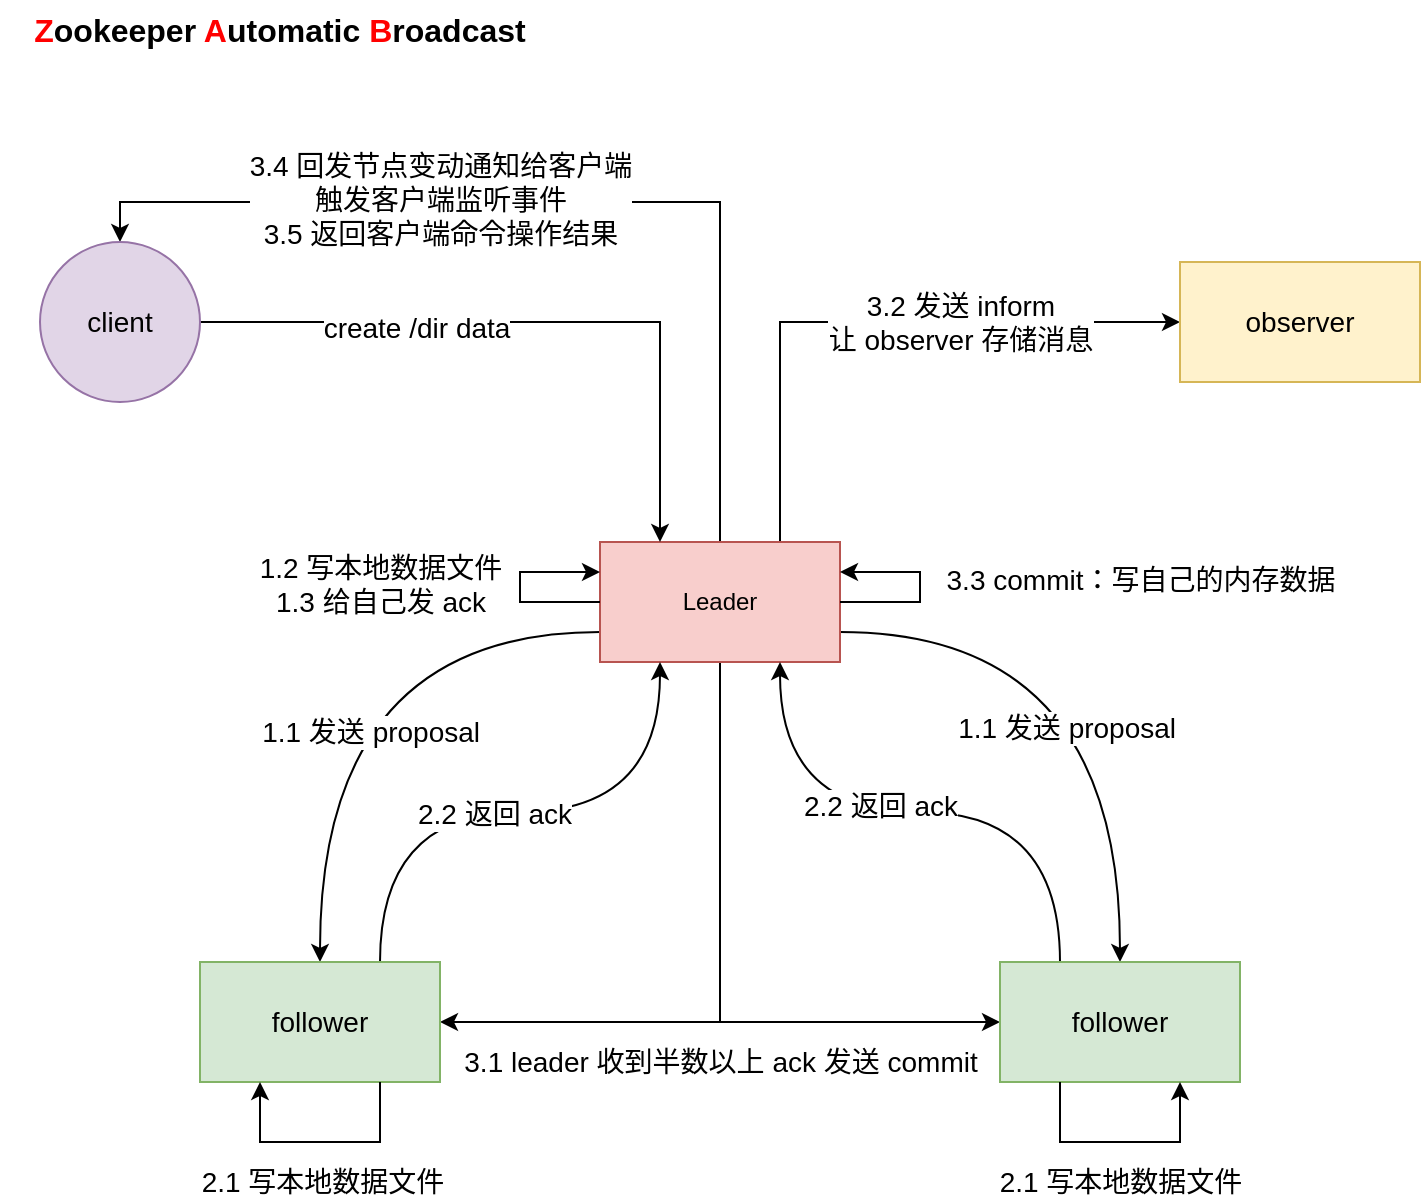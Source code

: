 <mxfile version="16.5.6" type="github">
  <diagram id="41MA47KTLDowxNQhfgmk" name="Page-1">
    <mxGraphModel dx="1078" dy="665" grid="1" gridSize="10" guides="1" tooltips="1" connect="1" arrows="1" fold="1" page="1" pageScale="1" pageWidth="827" pageHeight="1169" math="0" shadow="0">
      <root>
        <mxCell id="0" />
        <mxCell id="1" parent="0" />
        <mxCell id="O_qSc8QEX75YnrICupum-3" style="edgeStyle=orthogonalEdgeStyle;curved=1;rounded=0;orthogonalLoop=1;jettySize=auto;html=1;exitX=0;exitY=0.75;exitDx=0;exitDy=0;fontFamily=Helvetica;fontSize=14;fontColor=#FF0000;startArrow=none;startFill=0;strokeColor=#000000;" edge="1" parent="1" source="SIBeIkNMfZndijGRM75Y-1" target="O_qSc8QEX75YnrICupum-1">
          <mxGeometry relative="1" as="geometry" />
        </mxCell>
        <mxCell id="O_qSc8QEX75YnrICupum-5" value="1.1 发送 proposal&amp;nbsp;&lt;span style=&quot;font-family: monospace ; font-size: 0px ; background-color: rgb(248 , 249 , 250)&quot;&gt;%3CmxGraphModel%3E%3Croot%3E%3CmxCell%20id%3D%220%22%2F%3E%3CmxCell%20id%3D%221%22%20parent%3D%220%22%2F%3E%3CmxCell%20id%3D%222%22%20value%3D%22follower%22%20style%3D%22rounded%3D0%3BwhiteSpace%3Dwrap%3Bhtml%3D1%3BfontFamily%3DHelvetica%3BfontSize%3D14%3BstrokeColor%3D%2382b366%3BfillColor%3D%23d5e8d4%3B%22%20vertex%3D%221%22%20parent%3D%221%22%3E%3CmxGeometry%20x%3D%22140%22%20y%3D%22440%22%20width%3D%22120%22%20height%3D%2260%22%20as%3D%22geometry%22%2F%3E%3C%2FmxCell%3E%3C%2Froot%3E%3C%2FmxGraphModel%3E&lt;/span&gt;" style="edgeLabel;html=1;align=center;verticalAlign=middle;resizable=0;points=[];fontSize=14;fontFamily=Helvetica;fontColor=#000000;" vertex="1" connectable="0" parent="O_qSc8QEX75YnrICupum-3">
          <mxGeometry x="0.241" y="27" relative="1" as="geometry">
            <mxPoint as="offset" />
          </mxGeometry>
        </mxCell>
        <mxCell id="O_qSc8QEX75YnrICupum-4" style="edgeStyle=orthogonalEdgeStyle;curved=1;rounded=0;orthogonalLoop=1;jettySize=auto;html=1;exitX=1;exitY=0.75;exitDx=0;exitDy=0;fontFamily=Helvetica;fontSize=14;fontColor=#FF0000;startArrow=none;startFill=0;strokeColor=#000000;" edge="1" parent="1" source="SIBeIkNMfZndijGRM75Y-1" target="O_qSc8QEX75YnrICupum-2">
          <mxGeometry relative="1" as="geometry" />
        </mxCell>
        <mxCell id="O_qSc8QEX75YnrICupum-6" value="1.1 发送 proposal&amp;nbsp;&lt;span style=&quot;font-family: monospace ; font-size: 0px ; background-color: rgb(248 , 249 , 250)&quot;&gt;%3CmxGraphModel%3E%3Croot%3E%3CmxCell%20id%3D%220%22%2F%3E%3CmxCell%20id%3D%221%22%20parent%3D%220%22%2F%3E%3CmxCell%20id%3D%222%22%20value%3D%22follower%22%20style%3D%22rounded%3D0%3BwhiteSpace%3Dwrap%3Bhtml%3D1%3BfontFamily%3DHelvetica%3BfontSize%3D14%3BstrokeColor%3D%2382b366%3BfillColor%3D%23d5e8d4%3B%22%20vertex%3D%221%22%20parent%3D%221%22%3E%3CmxGeometry%20x%3D%22140%22%20y%3D%22440%22%20width%3D%22120%22%20height%3D%2260%22%20as%3D%22geometry%22%2F%3E%3C%2FmxCell%3E%3C%2Froot%3E%3C%2FmxGraphModel%3E&lt;/span&gt;" style="edgeLabel;html=1;align=center;verticalAlign=middle;resizable=0;points=[];fontSize=14;fontFamily=Helvetica;fontColor=#000000;" vertex="1" connectable="0" parent="O_qSc8QEX75YnrICupum-4">
          <mxGeometry x="0.23" y="-25" relative="1" as="geometry">
            <mxPoint as="offset" />
          </mxGeometry>
        </mxCell>
        <mxCell id="O_qSc8QEX75YnrICupum-22" style="rounded=0;orthogonalLoop=1;jettySize=auto;html=1;exitX=0.5;exitY=1;exitDx=0;exitDy=0;entryX=1;entryY=0.5;entryDx=0;entryDy=0;fontFamily=Helvetica;fontSize=14;fontColor=#000000;startArrow=none;startFill=0;strokeColor=#000000;edgeStyle=orthogonalEdgeStyle;" edge="1" parent="1" source="SIBeIkNMfZndijGRM75Y-1" target="O_qSc8QEX75YnrICupum-1">
          <mxGeometry relative="1" as="geometry" />
        </mxCell>
        <mxCell id="O_qSc8QEX75YnrICupum-24" value="3.1 leader 收到半数以上 ack 发送 commit" style="edgeLabel;html=1;align=center;verticalAlign=middle;resizable=0;points=[];fontSize=14;fontFamily=Helvetica;fontColor=#000000;" vertex="1" connectable="0" parent="O_qSc8QEX75YnrICupum-22">
          <mxGeometry x="0.226" relative="1" as="geometry">
            <mxPoint x="16" y="20" as="offset" />
          </mxGeometry>
        </mxCell>
        <mxCell id="O_qSc8QEX75YnrICupum-23" style="edgeStyle=orthogonalEdgeStyle;rounded=0;orthogonalLoop=1;jettySize=auto;html=1;exitX=0.5;exitY=1;exitDx=0;exitDy=0;entryX=0;entryY=0.5;entryDx=0;entryDy=0;fontFamily=Helvetica;fontSize=14;fontColor=#000000;startArrow=none;startFill=0;strokeColor=#000000;" edge="1" parent="1" source="SIBeIkNMfZndijGRM75Y-1" target="O_qSc8QEX75YnrICupum-2">
          <mxGeometry relative="1" as="geometry" />
        </mxCell>
        <mxCell id="O_qSc8QEX75YnrICupum-26" style="edgeStyle=orthogonalEdgeStyle;rounded=0;orthogonalLoop=1;jettySize=auto;html=1;exitX=0.75;exitY=0;exitDx=0;exitDy=0;entryX=0;entryY=0.5;entryDx=0;entryDy=0;fontFamily=Helvetica;fontSize=14;fontColor=#000000;startArrow=none;startFill=0;strokeColor=#000000;" edge="1" parent="1" source="SIBeIkNMfZndijGRM75Y-1" target="O_qSc8QEX75YnrICupum-25">
          <mxGeometry relative="1" as="geometry" />
        </mxCell>
        <mxCell id="O_qSc8QEX75YnrICupum-27" value="3.2 发送 inform&lt;br&gt;让 observer 存储消息" style="edgeLabel;html=1;align=center;verticalAlign=middle;resizable=0;points=[];fontSize=14;fontFamily=Helvetica;fontColor=#000000;" vertex="1" connectable="0" parent="O_qSc8QEX75YnrICupum-26">
          <mxGeometry x="0.045" y="2" relative="1" as="geometry">
            <mxPoint x="38" y="2" as="offset" />
          </mxGeometry>
        </mxCell>
        <mxCell id="O_qSc8QEX75YnrICupum-31" style="edgeStyle=orthogonalEdgeStyle;rounded=0;orthogonalLoop=1;jettySize=auto;html=1;exitX=0.5;exitY=0;exitDx=0;exitDy=0;entryX=0.5;entryY=0;entryDx=0;entryDy=0;fontFamily=Helvetica;fontSize=14;fontColor=#000000;startArrow=none;startFill=0;strokeColor=#000000;" edge="1" parent="1" source="SIBeIkNMfZndijGRM75Y-1" target="O_qSc8QEX75YnrICupum-28">
          <mxGeometry relative="1" as="geometry" />
        </mxCell>
        <mxCell id="O_qSc8QEX75YnrICupum-32" value="3.4 回发节点变动通知给客户端&lt;br&gt;触发客户端监听事件&lt;br&gt;3.5 返回客户端命令操作结果" style="edgeLabel;html=1;align=center;verticalAlign=middle;resizable=0;points=[];fontSize=14;fontFamily=Helvetica;fontColor=#000000;" vertex="1" connectable="0" parent="O_qSc8QEX75YnrICupum-31">
          <mxGeometry x="0.465" y="-1" relative="1" as="geometry">
            <mxPoint x="49" as="offset" />
          </mxGeometry>
        </mxCell>
        <mxCell id="SIBeIkNMfZndijGRM75Y-1" value="Leader" style="rounded=0;whiteSpace=wrap;html=1;fillColor=#f8cecc;strokeColor=#b85450;" parent="1" vertex="1">
          <mxGeometry x="360" y="311" width="120" height="60" as="geometry" />
        </mxCell>
        <mxCell id="O_qSc8QEX75YnrICupum-18" style="edgeStyle=orthogonalEdgeStyle;rounded=0;orthogonalLoop=1;jettySize=auto;html=1;exitX=0.75;exitY=0;exitDx=0;exitDy=0;entryX=0.25;entryY=1;entryDx=0;entryDy=0;fontFamily=Helvetica;fontSize=14;fontColor=#000000;startArrow=none;startFill=0;strokeColor=#000000;curved=1;" edge="1" parent="1" source="O_qSc8QEX75YnrICupum-1" target="SIBeIkNMfZndijGRM75Y-1">
          <mxGeometry relative="1" as="geometry" />
        </mxCell>
        <mxCell id="O_qSc8QEX75YnrICupum-19" value="2.2 返回 ack" style="edgeLabel;html=1;align=center;verticalAlign=middle;resizable=0;points=[];fontSize=14;fontFamily=Helvetica;fontColor=#000000;" vertex="1" connectable="0" parent="O_qSc8QEX75YnrICupum-18">
          <mxGeometry x="-0.093" y="-1" relative="1" as="geometry">
            <mxPoint as="offset" />
          </mxGeometry>
        </mxCell>
        <mxCell id="O_qSc8QEX75YnrICupum-1" value="follower" style="rounded=0;whiteSpace=wrap;html=1;fontFamily=Helvetica;fontSize=14;strokeColor=#82b366;fillColor=#d5e8d4;" vertex="1" parent="1">
          <mxGeometry x="160" y="521" width="120" height="60" as="geometry" />
        </mxCell>
        <mxCell id="O_qSc8QEX75YnrICupum-20" style="edgeStyle=orthogonalEdgeStyle;curved=1;rounded=0;orthogonalLoop=1;jettySize=auto;html=1;exitX=0.25;exitY=0;exitDx=0;exitDy=0;entryX=0.75;entryY=1;entryDx=0;entryDy=0;fontFamily=Helvetica;fontSize=14;fontColor=#000000;startArrow=none;startFill=0;strokeColor=#000000;" edge="1" parent="1" source="O_qSc8QEX75YnrICupum-2" target="SIBeIkNMfZndijGRM75Y-1">
          <mxGeometry relative="1" as="geometry" />
        </mxCell>
        <mxCell id="O_qSc8QEX75YnrICupum-21" value="2.2 返回 ack" style="edgeLabel;html=1;align=center;verticalAlign=middle;resizable=0;points=[];fontSize=14;fontFamily=Helvetica;fontColor=#000000;" vertex="1" connectable="0" parent="O_qSc8QEX75YnrICupum-20">
          <mxGeometry x="0.137" y="-3" relative="1" as="geometry">
            <mxPoint as="offset" />
          </mxGeometry>
        </mxCell>
        <mxCell id="O_qSc8QEX75YnrICupum-2" value="follower" style="rounded=0;whiteSpace=wrap;html=1;fontFamily=Helvetica;fontSize=14;strokeColor=#82b366;fillColor=#d5e8d4;" vertex="1" parent="1">
          <mxGeometry x="560" y="521" width="120" height="60" as="geometry" />
        </mxCell>
        <mxCell id="O_qSc8QEX75YnrICupum-8" style="edgeStyle=orthogonalEdgeStyle;rounded=0;orthogonalLoop=1;jettySize=auto;html=1;exitX=0;exitY=0.5;exitDx=0;exitDy=0;entryX=0;entryY=0.25;entryDx=0;entryDy=0;fontFamily=Helvetica;fontSize=14;fontColor=#000000;startArrow=none;startFill=0;strokeColor=#000000;" edge="1" parent="1" source="SIBeIkNMfZndijGRM75Y-1" target="SIBeIkNMfZndijGRM75Y-1">
          <mxGeometry relative="1" as="geometry">
            <Array as="points">
              <mxPoint x="320" y="341" />
              <mxPoint x="320" y="326" />
            </Array>
          </mxGeometry>
        </mxCell>
        <mxCell id="O_qSc8QEX75YnrICupum-9" value="1.2 写本地数据文件&lt;br&gt;1.3 给自己发 ack" style="edgeLabel;html=1;align=center;verticalAlign=middle;resizable=0;points=[];fontSize=14;fontFamily=Helvetica;fontColor=#000000;" vertex="1" connectable="0" parent="O_qSc8QEX75YnrICupum-8">
          <mxGeometry x="0.043" y="1" relative="1" as="geometry">
            <mxPoint x="-69" as="offset" />
          </mxGeometry>
        </mxCell>
        <mxCell id="O_qSc8QEX75YnrICupum-10" style="edgeStyle=orthogonalEdgeStyle;rounded=0;orthogonalLoop=1;jettySize=auto;html=1;exitX=1;exitY=0.5;exitDx=0;exitDy=0;entryX=1;entryY=0.25;entryDx=0;entryDy=0;fontFamily=Helvetica;fontSize=14;fontColor=#000000;startArrow=none;startFill=0;strokeColor=#000000;" edge="1" parent="1" source="SIBeIkNMfZndijGRM75Y-1" target="SIBeIkNMfZndijGRM75Y-1">
          <mxGeometry relative="1" as="geometry">
            <Array as="points">
              <mxPoint x="520" y="341" />
              <mxPoint x="520" y="326" />
            </Array>
          </mxGeometry>
        </mxCell>
        <mxCell id="O_qSc8QEX75YnrICupum-11" value="3.3 commit：写自己的内存数据" style="edgeLabel;html=1;align=center;verticalAlign=middle;resizable=0;points=[];fontSize=14;fontFamily=Helvetica;fontColor=#000000;" vertex="1" connectable="0" parent="O_qSc8QEX75YnrICupum-10">
          <mxGeometry x="0.269" y="4" relative="1" as="geometry">
            <mxPoint x="115" as="offset" />
          </mxGeometry>
        </mxCell>
        <mxCell id="O_qSc8QEX75YnrICupum-12" style="edgeStyle=orthogonalEdgeStyle;rounded=0;orthogonalLoop=1;jettySize=auto;html=1;exitX=0.75;exitY=1;exitDx=0;exitDy=0;entryX=0.25;entryY=1;entryDx=0;entryDy=0;fontFamily=Helvetica;fontSize=14;fontColor=#000000;startArrow=none;startFill=0;strokeColor=#000000;" edge="1" parent="1" source="O_qSc8QEX75YnrICupum-1" target="O_qSc8QEX75YnrICupum-1">
          <mxGeometry relative="1" as="geometry">
            <Array as="points">
              <mxPoint x="250" y="611" />
              <mxPoint x="190" y="611" />
            </Array>
          </mxGeometry>
        </mxCell>
        <mxCell id="O_qSc8QEX75YnrICupum-13" value="2.1 写本地数据文件" style="edgeLabel;html=1;align=center;verticalAlign=middle;resizable=0;points=[];fontSize=14;fontFamily=Helvetica;fontColor=#000000;" vertex="1" connectable="0" parent="O_qSc8QEX75YnrICupum-12">
          <mxGeometry x="0.073" y="1" relative="1" as="geometry">
            <mxPoint x="5" y="19" as="offset" />
          </mxGeometry>
        </mxCell>
        <mxCell id="O_qSc8QEX75YnrICupum-14" style="edgeStyle=orthogonalEdgeStyle;rounded=0;orthogonalLoop=1;jettySize=auto;html=1;exitX=0.25;exitY=1;exitDx=0;exitDy=0;entryX=0.75;entryY=1;entryDx=0;entryDy=0;fontFamily=Helvetica;fontSize=14;fontColor=#000000;startArrow=none;startFill=0;strokeColor=#000000;" edge="1" parent="1" source="O_qSc8QEX75YnrICupum-2" target="O_qSc8QEX75YnrICupum-2">
          <mxGeometry relative="1" as="geometry">
            <Array as="points">
              <mxPoint x="590" y="611" />
              <mxPoint x="650" y="611" />
            </Array>
          </mxGeometry>
        </mxCell>
        <mxCell id="O_qSc8QEX75YnrICupum-17" value="2.1 写本地数据文件" style="edgeLabel;html=1;align=center;verticalAlign=middle;resizable=0;points=[];fontSize=14;fontFamily=Helvetica;fontColor=#000000;" vertex="1" connectable="0" parent="O_qSc8QEX75YnrICupum-14">
          <mxGeometry x="-0.255" y="2" relative="1" as="geometry">
            <mxPoint x="15" y="22" as="offset" />
          </mxGeometry>
        </mxCell>
        <mxCell id="O_qSc8QEX75YnrICupum-25" value="observer" style="rounded=0;whiteSpace=wrap;html=1;fontFamily=Helvetica;fontSize=14;strokeColor=#d6b656;fillColor=#fff2cc;" vertex="1" parent="1">
          <mxGeometry x="650" y="171" width="120" height="60" as="geometry" />
        </mxCell>
        <mxCell id="O_qSc8QEX75YnrICupum-29" style="edgeStyle=orthogonalEdgeStyle;rounded=0;orthogonalLoop=1;jettySize=auto;html=1;exitX=1;exitY=0.5;exitDx=0;exitDy=0;entryX=0.25;entryY=0;entryDx=0;entryDy=0;fontFamily=Helvetica;fontSize=14;fontColor=#000000;startArrow=none;startFill=0;strokeColor=#000000;" edge="1" parent="1" source="O_qSc8QEX75YnrICupum-28" target="SIBeIkNMfZndijGRM75Y-1">
          <mxGeometry relative="1" as="geometry" />
        </mxCell>
        <mxCell id="O_qSc8QEX75YnrICupum-30" value="create /dir data" style="edgeLabel;html=1;align=center;verticalAlign=middle;resizable=0;points=[];fontSize=14;fontFamily=Helvetica;fontColor=#000000;" vertex="1" connectable="0" parent="O_qSc8QEX75YnrICupum-29">
          <mxGeometry x="-0.368" y="-3" relative="1" as="geometry">
            <mxPoint as="offset" />
          </mxGeometry>
        </mxCell>
        <mxCell id="O_qSc8QEX75YnrICupum-28" value="client" style="ellipse;whiteSpace=wrap;html=1;aspect=fixed;rounded=0;fontFamily=Helvetica;fontSize=14;strokeColor=#9673a6;fillColor=#e1d5e7;" vertex="1" parent="1">
          <mxGeometry x="80" y="161" width="80" height="80" as="geometry" />
        </mxCell>
        <mxCell id="O_qSc8QEX75YnrICupum-34" value="&lt;span style=&quot;text-align: left; font-size: 16px;&quot;&gt;&lt;b style=&quot;font-size: 16px;&quot;&gt;&lt;font color=&quot;#ff0000&quot; style=&quot;font-size: 16px;&quot;&gt;Z&lt;/font&gt;ookeeper &lt;font color=&quot;#ff0000&quot; style=&quot;font-size: 16px;&quot;&gt;A&lt;/font&gt;utomatic &lt;font color=&quot;#ff0000&quot; style=&quot;font-size: 16px;&quot;&gt;B&lt;/font&gt;roadcast&lt;/b&gt;&lt;/span&gt;" style="text;html=1;strokeColor=none;fillColor=none;align=center;verticalAlign=middle;whiteSpace=wrap;rounded=0;fontFamily=Helvetica;fontSize=16;fontColor=#000000;" vertex="1" parent="1">
          <mxGeometry x="60" y="40" width="280" height="30" as="geometry" />
        </mxCell>
      </root>
    </mxGraphModel>
  </diagram>
</mxfile>
